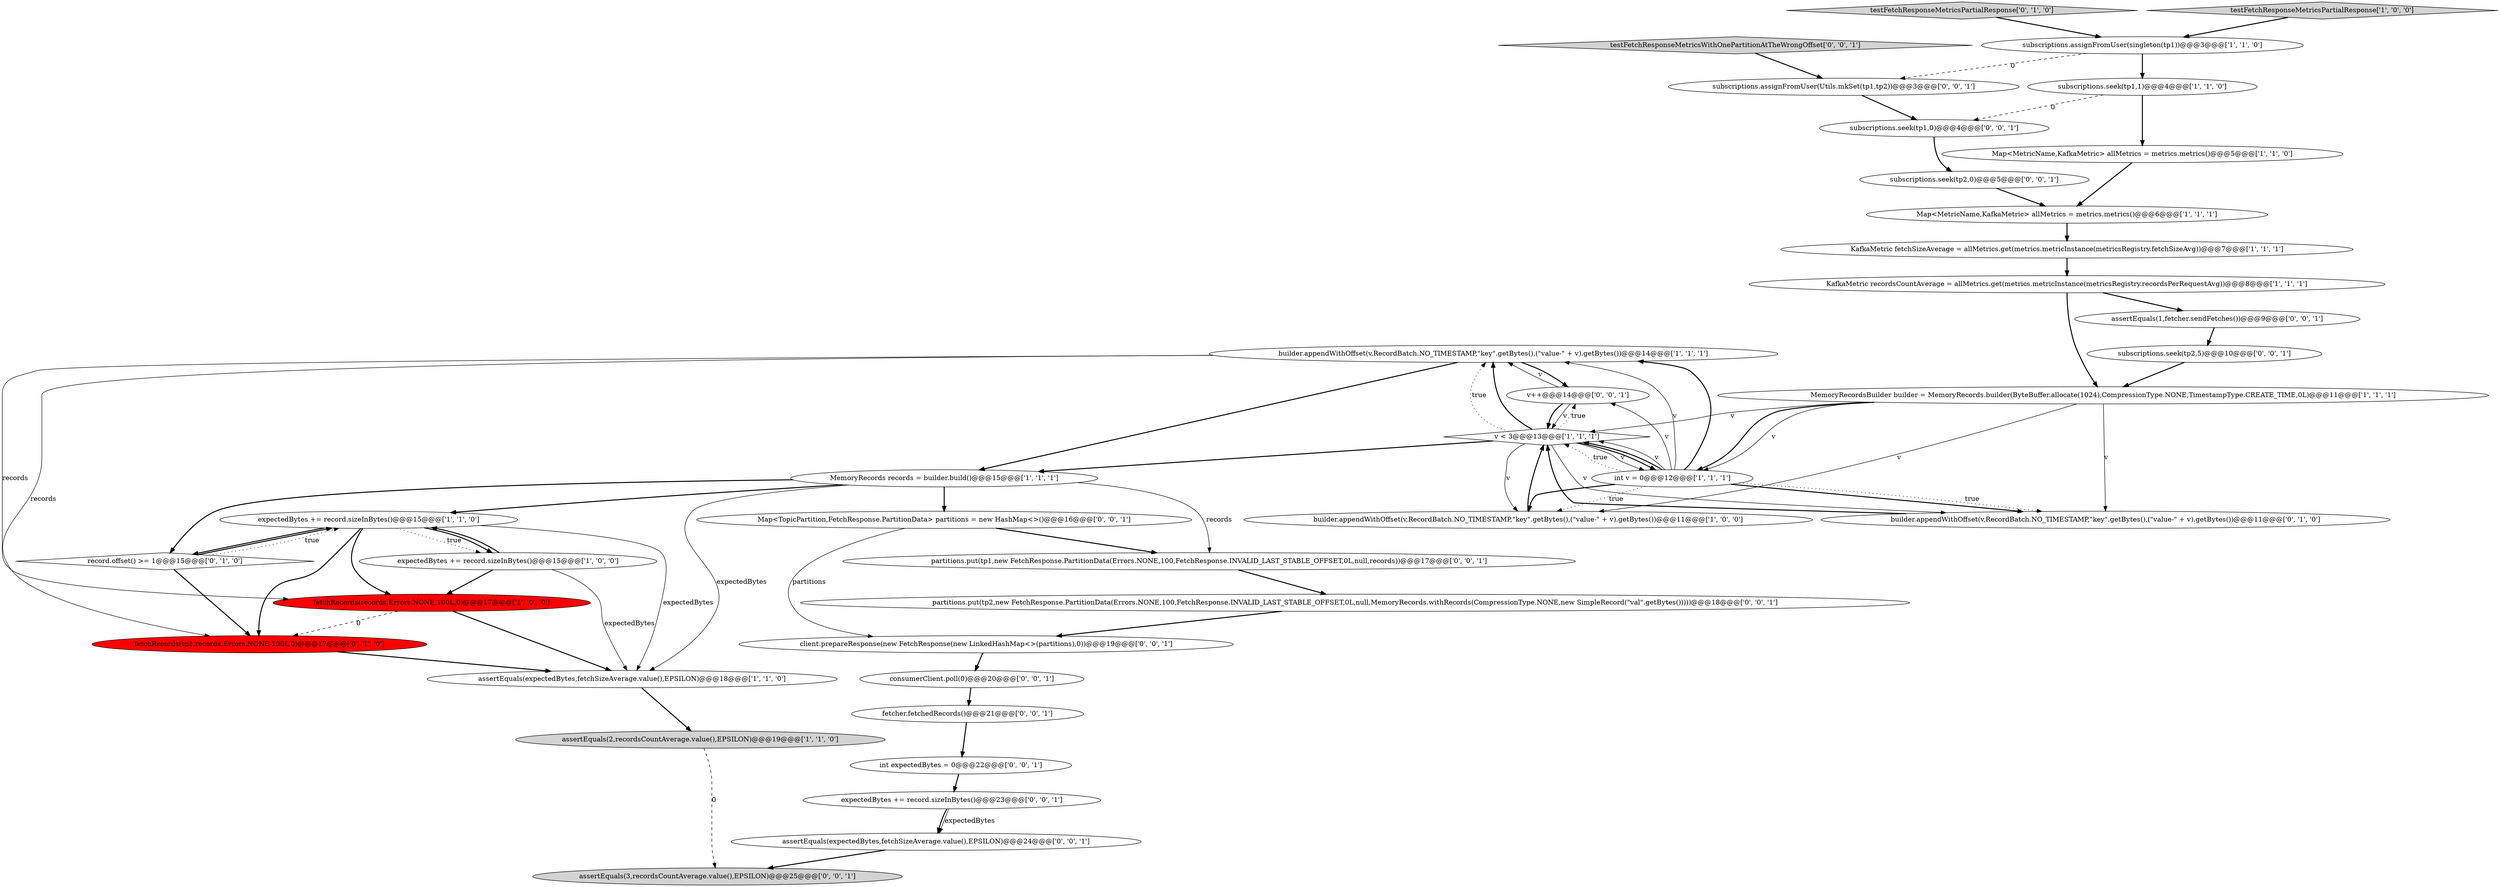 digraph {
21 [style = filled, label = "fetchRecords(tp1,records,Errors.NONE,100L,0)@@@17@@@['0', '1', '0']", fillcolor = red, shape = ellipse image = "AAA1AAABBB2BBB"];
32 [style = filled, label = "assertEquals(1,fetcher.sendFetches())@@@9@@@['0', '0', '1']", fillcolor = white, shape = ellipse image = "AAA0AAABBB3BBB"];
9 [style = filled, label = "builder.appendWithOffset(v,RecordBatch.NO_TIMESTAMP,\"key\".getBytes(),(\"value-\" + v).getBytes())@@@14@@@['1', '1', '1']", fillcolor = white, shape = ellipse image = "AAA0AAABBB1BBB"];
17 [style = filled, label = "assertEquals(2,recordsCountAverage.value(),EPSILON)@@@19@@@['1', '1', '0']", fillcolor = lightgray, shape = ellipse image = "AAA0AAABBB1BBB"];
15 [style = filled, label = "KafkaMetric fetchSizeAverage = allMetrics.get(metrics.metricInstance(metricsRegistry.fetchSizeAvg))@@@7@@@['1', '1', '1']", fillcolor = white, shape = ellipse image = "AAA0AAABBB1BBB"];
29 [style = filled, label = "partitions.put(tp2,new FetchResponse.PartitionData(Errors.NONE,100,FetchResponse.INVALID_LAST_STABLE_OFFSET,0L,null,MemoryRecords.withRecords(CompressionType.NONE,new SimpleRecord(\"val\".getBytes()))))@@@18@@@['0', '0', '1']", fillcolor = white, shape = ellipse image = "AAA0AAABBB3BBB"];
14 [style = filled, label = "subscriptions.assignFromUser(singleton(tp1))@@@3@@@['1', '1', '0']", fillcolor = white, shape = ellipse image = "AAA0AAABBB1BBB"];
12 [style = filled, label = "fetchRecords(records,Errors.NONE,100L,0)@@@17@@@['1', '0', '0']", fillcolor = red, shape = ellipse image = "AAA1AAABBB1BBB"];
23 [style = filled, label = "subscriptions.seek(tp1,0)@@@4@@@['0', '0', '1']", fillcolor = white, shape = ellipse image = "AAA0AAABBB3BBB"];
2 [style = filled, label = "expectedBytes += record.sizeInBytes()@@@15@@@['1', '0', '0']", fillcolor = white, shape = ellipse image = "AAA0AAABBB1BBB"];
36 [style = filled, label = "int expectedBytes = 0@@@22@@@['0', '0', '1']", fillcolor = white, shape = ellipse image = "AAA0AAABBB3BBB"];
19 [style = filled, label = "testFetchResponseMetricsPartialResponse['0', '1', '0']", fillcolor = lightgray, shape = diamond image = "AAA0AAABBB2BBB"];
30 [style = filled, label = "expectedBytes += record.sizeInBytes()@@@23@@@['0', '0', '1']", fillcolor = white, shape = ellipse image = "AAA0AAABBB3BBB"];
22 [style = filled, label = "Map<TopicPartition,FetchResponse.PartitionData> partitions = new HashMap<>()@@@16@@@['0', '0', '1']", fillcolor = white, shape = ellipse image = "AAA0AAABBB3BBB"];
13 [style = filled, label = "MemoryRecordsBuilder builder = MemoryRecords.builder(ByteBuffer.allocate(1024),CompressionType.NONE,TimestampType.CREATE_TIME,0L)@@@11@@@['1', '1', '1']", fillcolor = white, shape = ellipse image = "AAA0AAABBB1BBB"];
1 [style = filled, label = "builder.appendWithOffset(v,RecordBatch.NO_TIMESTAMP,\"key\".getBytes(),(\"value-\" + v).getBytes())@@@11@@@['1', '0', '0']", fillcolor = white, shape = ellipse image = "AAA0AAABBB1BBB"];
26 [style = filled, label = "consumerClient.poll(0)@@@20@@@['0', '0', '1']", fillcolor = white, shape = ellipse image = "AAA0AAABBB3BBB"];
31 [style = filled, label = "assertEquals(3,recordsCountAverage.value(),EPSILON)@@@25@@@['0', '0', '1']", fillcolor = lightgray, shape = ellipse image = "AAA0AAABBB3BBB"];
0 [style = filled, label = "testFetchResponseMetricsPartialResponse['1', '0', '0']", fillcolor = lightgray, shape = diamond image = "AAA0AAABBB1BBB"];
4 [style = filled, label = "KafkaMetric recordsCountAverage = allMetrics.get(metrics.metricInstance(metricsRegistry.recordsPerRequestAvg))@@@8@@@['1', '1', '1']", fillcolor = white, shape = ellipse image = "AAA0AAABBB1BBB"];
20 [style = filled, label = "builder.appendWithOffset(v,RecordBatch.NO_TIMESTAMP,\"key\".getBytes(),(\"value-\" + v).getBytes())@@@11@@@['0', '1', '0']", fillcolor = white, shape = ellipse image = "AAA0AAABBB2BBB"];
8 [style = filled, label = "Map<MetricName,KafkaMetric> allMetrics = metrics.metrics()@@@6@@@['1', '1', '1']", fillcolor = white, shape = ellipse image = "AAA0AAABBB1BBB"];
37 [style = filled, label = "subscriptions.assignFromUser(Utils.mkSet(tp1,tp2))@@@3@@@['0', '0', '1']", fillcolor = white, shape = ellipse image = "AAA0AAABBB3BBB"];
28 [style = filled, label = "assertEquals(expectedBytes,fetchSizeAverage.value(),EPSILON)@@@24@@@['0', '0', '1']", fillcolor = white, shape = ellipse image = "AAA0AAABBB3BBB"];
16 [style = filled, label = "expectedBytes += record.sizeInBytes()@@@15@@@['1', '1', '0']", fillcolor = white, shape = ellipse image = "AAA0AAABBB1BBB"];
27 [style = filled, label = "v++@@@14@@@['0', '0', '1']", fillcolor = white, shape = ellipse image = "AAA0AAABBB3BBB"];
11 [style = filled, label = "int v = 0@@@12@@@['1', '1', '1']", fillcolor = white, shape = ellipse image = "AAA0AAABBB1BBB"];
34 [style = filled, label = "client.prepareResponse(new FetchResponse(new LinkedHashMap<>(partitions),0))@@@19@@@['0', '0', '1']", fillcolor = white, shape = ellipse image = "AAA0AAABBB3BBB"];
38 [style = filled, label = "partitions.put(tp1,new FetchResponse.PartitionData(Errors.NONE,100,FetchResponse.INVALID_LAST_STABLE_OFFSET,0L,null,records))@@@17@@@['0', '0', '1']", fillcolor = white, shape = ellipse image = "AAA0AAABBB3BBB"];
25 [style = filled, label = "testFetchResponseMetricsWithOnePartitionAtTheWrongOffset['0', '0', '1']", fillcolor = lightgray, shape = diamond image = "AAA0AAABBB3BBB"];
6 [style = filled, label = "assertEquals(expectedBytes,fetchSizeAverage.value(),EPSILON)@@@18@@@['1', '1', '0']", fillcolor = white, shape = ellipse image = "AAA0AAABBB1BBB"];
35 [style = filled, label = "subscriptions.seek(tp2,0)@@@5@@@['0', '0', '1']", fillcolor = white, shape = ellipse image = "AAA0AAABBB3BBB"];
7 [style = filled, label = "MemoryRecords records = builder.build()@@@15@@@['1', '1', '1']", fillcolor = white, shape = ellipse image = "AAA0AAABBB1BBB"];
10 [style = filled, label = "Map<MetricName,KafkaMetric> allMetrics = metrics.metrics()@@@5@@@['1', '1', '0']", fillcolor = white, shape = ellipse image = "AAA0AAABBB1BBB"];
5 [style = filled, label = "subscriptions.seek(tp1,1)@@@4@@@['1', '1', '0']", fillcolor = white, shape = ellipse image = "AAA0AAABBB1BBB"];
24 [style = filled, label = "fetcher.fetchedRecords()@@@21@@@['0', '0', '1']", fillcolor = white, shape = ellipse image = "AAA0AAABBB3BBB"];
3 [style = filled, label = "v < 3@@@13@@@['1', '1', '1']", fillcolor = white, shape = diamond image = "AAA0AAABBB1BBB"];
33 [style = filled, label = "subscriptions.seek(tp2,5)@@@10@@@['0', '0', '1']", fillcolor = white, shape = ellipse image = "AAA0AAABBB3BBB"];
18 [style = filled, label = "record.offset() >= 1@@@15@@@['0', '1', '0']", fillcolor = white, shape = diamond image = "AAA0AAABBB2BBB"];
6->17 [style = bold, label=""];
5->10 [style = bold, label=""];
11->20 [style = bold, label=""];
17->31 [style = dashed, label="0"];
27->9 [style = solid, label="v"];
7->6 [style = solid, label="expectedBytes"];
16->18 [style = bold, label=""];
14->37 [style = dashed, label="0"];
16->2 [style = dotted, label="true"];
8->15 [style = bold, label=""];
9->21 [style = solid, label="records"];
21->6 [style = bold, label=""];
18->16 [style = dotted, label="true"];
11->1 [style = bold, label=""];
3->1 [style = solid, label="v"];
5->23 [style = dashed, label="0"];
11->1 [style = dotted, label="true"];
28->31 [style = bold, label=""];
38->29 [style = bold, label=""];
4->13 [style = bold, label=""];
27->3 [style = bold, label=""];
11->27 [style = solid, label="v"];
3->11 [style = bold, label=""];
1->3 [style = bold, label=""];
7->38 [style = solid, label="records"];
13->20 [style = solid, label="v"];
11->3 [style = solid, label="v"];
20->3 [style = bold, label=""];
16->6 [style = solid, label="expectedBytes"];
3->9 [style = dotted, label="true"];
29->34 [style = bold, label=""];
16->2 [style = bold, label=""];
9->7 [style = bold, label=""];
11->9 [style = bold, label=""];
12->6 [style = bold, label=""];
37->23 [style = bold, label=""];
13->11 [style = bold, label=""];
33->13 [style = bold, label=""];
26->24 [style = bold, label=""];
32->33 [style = bold, label=""];
12->21 [style = dashed, label="0"];
2->12 [style = bold, label=""];
9->12 [style = solid, label="records"];
22->34 [style = solid, label="partitions"];
13->1 [style = solid, label="v"];
23->35 [style = bold, label=""];
9->27 [style = bold, label=""];
3->9 [style = bold, label=""];
3->27 [style = dotted, label="true"];
7->22 [style = bold, label=""];
22->38 [style = bold, label=""];
24->36 [style = bold, label=""];
0->14 [style = bold, label=""];
18->16 [style = bold, label=""];
36->30 [style = bold, label=""];
30->28 [style = bold, label=""];
11->9 [style = solid, label="v"];
19->14 [style = bold, label=""];
11->20 [style = dotted, label="true"];
10->8 [style = bold, label=""];
3->20 [style = solid, label="v"];
3->7 [style = bold, label=""];
11->3 [style = bold, label=""];
34->26 [style = bold, label=""];
25->37 [style = bold, label=""];
2->6 [style = solid, label="expectedBytes"];
16->21 [style = bold, label=""];
7->16 [style = bold, label=""];
15->4 [style = bold, label=""];
35->8 [style = bold, label=""];
7->18 [style = bold, label=""];
13->3 [style = solid, label="v"];
3->11 [style = solid, label="v"];
18->21 [style = bold, label=""];
13->11 [style = solid, label="v"];
11->3 [style = dotted, label="true"];
30->28 [style = solid, label="expectedBytes"];
16->12 [style = bold, label=""];
4->32 [style = bold, label=""];
27->3 [style = solid, label="v"];
14->5 [style = bold, label=""];
2->16 [style = bold, label=""];
}
